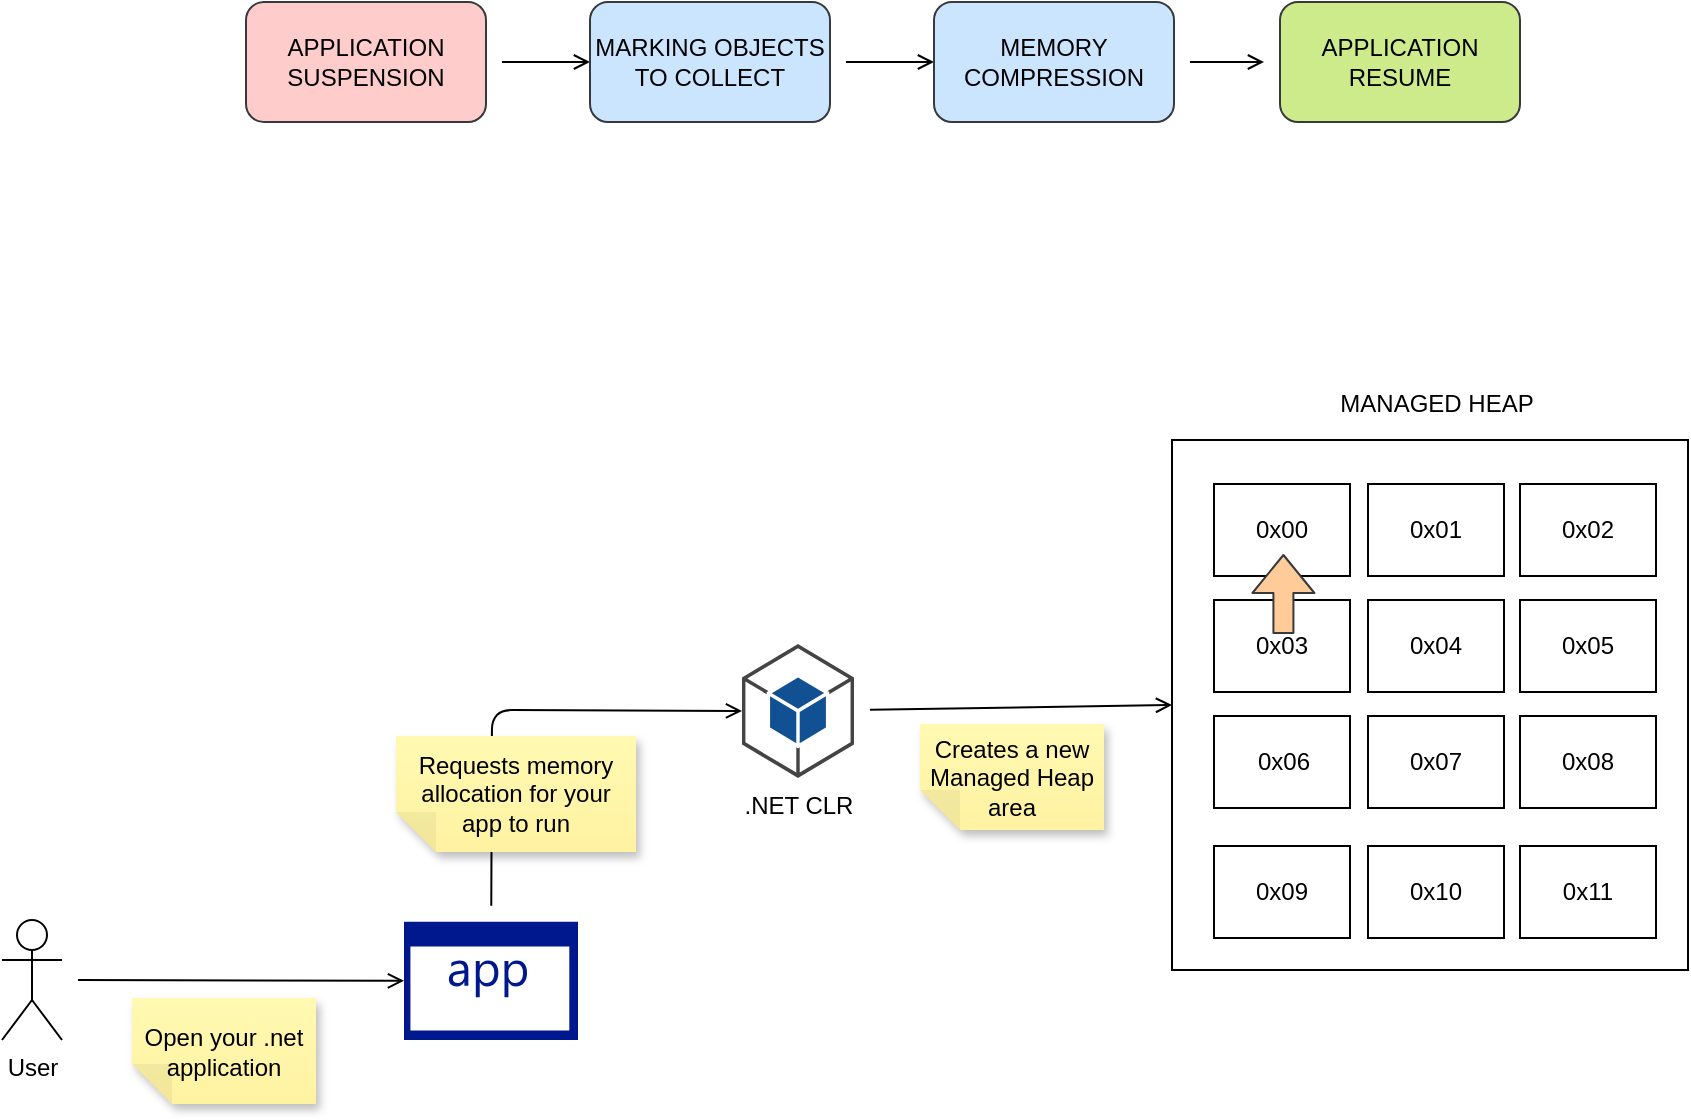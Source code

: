 <mxfile version="20.8.16" type="github">
  <diagram name="Page-1" id="L6RW1Ucdor-18qdTrV9w">
    <mxGraphModel dx="2542" dy="1799" grid="0" gridSize="10" guides="1" tooltips="1" connect="1" arrows="1" fold="1" page="0" pageScale="1" pageWidth="850" pageHeight="1100" math="0" shadow="0">
      <root>
        <mxCell id="0" />
        <mxCell id="1" parent="0" />
        <mxCell id="Q_MiIkE4cjON7g1NegED-39" value="" style="rounded=0;whiteSpace=wrap;html=1;" vertex="1" parent="1">
          <mxGeometry x="-38" y="-800" width="258" height="265" as="geometry" />
        </mxCell>
        <mxCell id="Q_MiIkE4cjON7g1NegED-2" value="" style="verticalLabelPosition=bottom;verticalAlign=top;html=1;shape=mxgraph.basic.rect;fillColor2=none;strokeWidth=1;size=20;indent=5;" vertex="1" parent="1">
          <mxGeometry x="-17" y="-778" width="68" height="46" as="geometry" />
        </mxCell>
        <mxCell id="Q_MiIkE4cjON7g1NegED-3" value="0x00" style="text;html=1;strokeColor=none;fillColor=none;align=center;verticalAlign=middle;whiteSpace=wrap;rounded=0;" vertex="1" parent="1">
          <mxGeometry x="-13" y="-770" width="60" height="30" as="geometry" />
        </mxCell>
        <mxCell id="Q_MiIkE4cjON7g1NegED-4" value="" style="verticalLabelPosition=bottom;verticalAlign=top;html=1;shape=mxgraph.basic.rect;fillColor2=none;strokeWidth=1;size=20;indent=5;" vertex="1" parent="1">
          <mxGeometry x="60" y="-778" width="68" height="46" as="geometry" />
        </mxCell>
        <mxCell id="Q_MiIkE4cjON7g1NegED-5" value="0x01" style="text;html=1;strokeColor=none;fillColor=none;align=center;verticalAlign=middle;whiteSpace=wrap;rounded=0;" vertex="1" parent="1">
          <mxGeometry x="64" y="-770" width="60" height="30" as="geometry" />
        </mxCell>
        <mxCell id="Q_MiIkE4cjON7g1NegED-6" value="" style="verticalLabelPosition=bottom;verticalAlign=top;html=1;shape=mxgraph.basic.rect;fillColor2=none;strokeWidth=1;size=20;indent=5;" vertex="1" parent="1">
          <mxGeometry x="136" y="-778" width="68" height="46" as="geometry" />
        </mxCell>
        <mxCell id="Q_MiIkE4cjON7g1NegED-7" value="0x02" style="text;html=1;strokeColor=none;fillColor=none;align=center;verticalAlign=middle;whiteSpace=wrap;rounded=0;" vertex="1" parent="1">
          <mxGeometry x="140" y="-770" width="60" height="30" as="geometry" />
        </mxCell>
        <mxCell id="Q_MiIkE4cjON7g1NegED-8" value="" style="verticalLabelPosition=bottom;verticalAlign=top;html=1;shape=mxgraph.basic.rect;fillColor2=none;strokeWidth=1;size=20;indent=5;" vertex="1" parent="1">
          <mxGeometry x="-17" y="-720" width="68" height="46" as="geometry" />
        </mxCell>
        <mxCell id="Q_MiIkE4cjON7g1NegED-9" value="0x03" style="text;html=1;strokeColor=none;fillColor=none;align=center;verticalAlign=middle;whiteSpace=wrap;rounded=0;" vertex="1" parent="1">
          <mxGeometry x="-13" y="-712" width="60" height="30" as="geometry" />
        </mxCell>
        <mxCell id="Q_MiIkE4cjON7g1NegED-10" value="" style="verticalLabelPosition=bottom;verticalAlign=top;html=1;shape=mxgraph.basic.rect;fillColor2=none;strokeWidth=1;size=20;indent=5;" vertex="1" parent="1">
          <mxGeometry x="60" y="-720" width="68" height="46" as="geometry" />
        </mxCell>
        <mxCell id="Q_MiIkE4cjON7g1NegED-11" value="0x04" style="text;html=1;strokeColor=none;fillColor=none;align=center;verticalAlign=middle;whiteSpace=wrap;rounded=0;" vertex="1" parent="1">
          <mxGeometry x="64" y="-712" width="60" height="30" as="geometry" />
        </mxCell>
        <mxCell id="Q_MiIkE4cjON7g1NegED-12" value="" style="verticalLabelPosition=bottom;verticalAlign=top;html=1;shape=mxgraph.basic.rect;fillColor2=none;strokeWidth=1;size=20;indent=5;" vertex="1" parent="1">
          <mxGeometry x="136" y="-720" width="68" height="46" as="geometry" />
        </mxCell>
        <mxCell id="Q_MiIkE4cjON7g1NegED-13" value="0x05" style="text;html=1;strokeColor=none;fillColor=none;align=center;verticalAlign=middle;whiteSpace=wrap;rounded=0;" vertex="1" parent="1">
          <mxGeometry x="140" y="-712" width="60" height="30" as="geometry" />
        </mxCell>
        <mxCell id="Q_MiIkE4cjON7g1NegED-14" value="" style="verticalLabelPosition=bottom;verticalAlign=top;html=1;shape=mxgraph.basic.rect;fillColor2=none;strokeWidth=1;size=20;indent=5;" vertex="1" parent="1">
          <mxGeometry x="-17" y="-662" width="68" height="46" as="geometry" />
        </mxCell>
        <mxCell id="Q_MiIkE4cjON7g1NegED-15" value="0x06" style="text;html=1;strokeColor=none;fillColor=none;align=center;verticalAlign=middle;whiteSpace=wrap;rounded=0;" vertex="1" parent="1">
          <mxGeometry x="-12" y="-654" width="60" height="30" as="geometry" />
        </mxCell>
        <mxCell id="Q_MiIkE4cjON7g1NegED-16" value="" style="verticalLabelPosition=bottom;verticalAlign=top;html=1;shape=mxgraph.basic.rect;fillColor2=none;strokeWidth=1;size=20;indent=5;" vertex="1" parent="1">
          <mxGeometry x="60" y="-662" width="68" height="46" as="geometry" />
        </mxCell>
        <mxCell id="Q_MiIkE4cjON7g1NegED-17" value="0x07" style="text;html=1;strokeColor=none;fillColor=none;align=center;verticalAlign=middle;whiteSpace=wrap;rounded=0;" vertex="1" parent="1">
          <mxGeometry x="64" y="-654" width="60" height="30" as="geometry" />
        </mxCell>
        <mxCell id="Q_MiIkE4cjON7g1NegED-18" value="" style="verticalLabelPosition=bottom;verticalAlign=top;html=1;shape=mxgraph.basic.rect;fillColor2=none;strokeWidth=1;size=20;indent=5;" vertex="1" parent="1">
          <mxGeometry x="136" y="-662" width="68" height="46" as="geometry" />
        </mxCell>
        <mxCell id="Q_MiIkE4cjON7g1NegED-19" value="0x08" style="text;html=1;strokeColor=none;fillColor=none;align=center;verticalAlign=middle;whiteSpace=wrap;rounded=0;" vertex="1" parent="1">
          <mxGeometry x="140" y="-654" width="60" height="30" as="geometry" />
        </mxCell>
        <mxCell id="Q_MiIkE4cjON7g1NegED-20" value="" style="verticalLabelPosition=bottom;verticalAlign=top;html=1;shape=mxgraph.basic.rect;fillColor2=none;strokeWidth=1;size=20;indent=5;" vertex="1" parent="1">
          <mxGeometry x="-17" y="-597" width="68" height="46" as="geometry" />
        </mxCell>
        <mxCell id="Q_MiIkE4cjON7g1NegED-21" value="0x09" style="text;html=1;strokeColor=none;fillColor=none;align=center;verticalAlign=middle;whiteSpace=wrap;rounded=0;" vertex="1" parent="1">
          <mxGeometry x="-13" y="-589" width="60" height="30" as="geometry" />
        </mxCell>
        <mxCell id="Q_MiIkE4cjON7g1NegED-22" value="" style="verticalLabelPosition=bottom;verticalAlign=top;html=1;shape=mxgraph.basic.rect;fillColor2=none;strokeWidth=1;size=20;indent=5;" vertex="1" parent="1">
          <mxGeometry x="60" y="-597" width="68" height="46" as="geometry" />
        </mxCell>
        <mxCell id="Q_MiIkE4cjON7g1NegED-23" value="0x10" style="text;html=1;strokeColor=none;fillColor=none;align=center;verticalAlign=middle;whiteSpace=wrap;rounded=0;" vertex="1" parent="1">
          <mxGeometry x="64" y="-589" width="60" height="30" as="geometry" />
        </mxCell>
        <mxCell id="Q_MiIkE4cjON7g1NegED-24" value="" style="verticalLabelPosition=bottom;verticalAlign=top;html=1;shape=mxgraph.basic.rect;fillColor2=none;strokeWidth=1;size=20;indent=5;" vertex="1" parent="1">
          <mxGeometry x="136" y="-597" width="68" height="46" as="geometry" />
        </mxCell>
        <mxCell id="Q_MiIkE4cjON7g1NegED-25" value="0x11" style="text;html=1;strokeColor=none;fillColor=none;align=center;verticalAlign=middle;whiteSpace=wrap;rounded=0;" vertex="1" parent="1">
          <mxGeometry x="140" y="-589" width="60" height="30" as="geometry" />
        </mxCell>
        <mxCell id="Q_MiIkE4cjON7g1NegED-36" style="orthogonalLoop=1;jettySize=auto;html=1;entryX=0;entryY=0.5;entryDx=0;entryDy=0;entryPerimeter=0;endArrow=open;sourcePerimeterSpacing=8;targetPerimeterSpacing=8;" edge="1" parent="1" source="Q_MiIkE4cjON7g1NegED-26" target="Q_MiIkE4cjON7g1NegED-33">
          <mxGeometry relative="1" as="geometry" />
        </mxCell>
        <mxCell id="Q_MiIkE4cjON7g1NegED-26" value="User" style="shape=umlActor;verticalLabelPosition=bottom;verticalAlign=top;html=1;outlineConnect=0;" vertex="1" parent="1">
          <mxGeometry x="-623" y="-560" width="30" height="60" as="geometry" />
        </mxCell>
        <mxCell id="Q_MiIkE4cjON7g1NegED-42" style="edgeStyle=none;orthogonalLoop=1;jettySize=auto;html=1;entryX=0;entryY=0.5;entryDx=0;entryDy=0;endArrow=open;sourcePerimeterSpacing=8;targetPerimeterSpacing=8;" edge="1" parent="1" source="Q_MiIkE4cjON7g1NegED-27" target="Q_MiIkE4cjON7g1NegED-39">
          <mxGeometry relative="1" as="geometry" />
        </mxCell>
        <mxCell id="Q_MiIkE4cjON7g1NegED-27" value=".NET CLR" style="outlineConnect=0;dashed=0;verticalLabelPosition=bottom;verticalAlign=top;align=center;html=1;shape=mxgraph.aws3.android;fillColor=#115193;gradientColor=none;" vertex="1" parent="1">
          <mxGeometry x="-253" y="-698" width="56" height="67" as="geometry" />
        </mxCell>
        <mxCell id="Q_MiIkE4cjON7g1NegED-30" value="Open your .net application" style="shape=note;whiteSpace=wrap;html=1;backgroundOutline=1;fontColor=#000000;darkOpacity=0.05;fillColor=#FFF9B2;strokeColor=none;fillStyle=solid;direction=west;gradientDirection=north;gradientColor=#FFF2A1;shadow=1;size=20;pointerEvents=1;" vertex="1" parent="1">
          <mxGeometry x="-558" y="-521" width="92" height="53" as="geometry" />
        </mxCell>
        <mxCell id="Q_MiIkE4cjON7g1NegED-37" style="edgeStyle=none;orthogonalLoop=1;jettySize=auto;html=1;entryX=0;entryY=0.5;entryDx=0;entryDy=0;entryPerimeter=0;endArrow=open;sourcePerimeterSpacing=8;targetPerimeterSpacing=8;" edge="1" parent="1" source="Q_MiIkE4cjON7g1NegED-33" target="Q_MiIkE4cjON7g1NegED-27">
          <mxGeometry relative="1" as="geometry">
            <Array as="points">
              <mxPoint x="-378" y="-665" />
            </Array>
          </mxGeometry>
        </mxCell>
        <mxCell id="Q_MiIkE4cjON7g1NegED-33" value="" style="sketch=0;aspect=fixed;pointerEvents=1;shadow=0;dashed=0;html=1;strokeColor=none;labelPosition=center;verticalLabelPosition=bottom;verticalAlign=top;align=center;fillColor=#00188D;shape=mxgraph.mscae.enterprise.application" vertex="1" parent="1">
          <mxGeometry x="-422" y="-559.16" width="87" height="59.16" as="geometry" />
        </mxCell>
        <mxCell id="Q_MiIkE4cjON7g1NegED-38" value="Requests memory allocation for your app to run" style="shape=note;whiteSpace=wrap;html=1;backgroundOutline=1;fontColor=#000000;darkOpacity=0.05;fillColor=#FFF9B2;strokeColor=none;fillStyle=solid;direction=west;gradientDirection=north;gradientColor=#FFF2A1;shadow=1;size=20;pointerEvents=1;" vertex="1" parent="1">
          <mxGeometry x="-426" y="-652" width="120" height="58" as="geometry" />
        </mxCell>
        <mxCell id="Q_MiIkE4cjON7g1NegED-40" value="MANAGED HEAP" style="text;html=1;strokeColor=none;fillColor=none;align=center;verticalAlign=middle;whiteSpace=wrap;rounded=0;" vertex="1" parent="1">
          <mxGeometry x="42.5" y="-833" width="103" height="30" as="geometry" />
        </mxCell>
        <mxCell id="Q_MiIkE4cjON7g1NegED-43" value="Creates a new Managed Heap area" style="shape=note;whiteSpace=wrap;html=1;backgroundOutline=1;fontColor=#000000;darkOpacity=0.05;fillColor=#FFF9B2;strokeColor=none;fillStyle=solid;direction=west;gradientDirection=north;gradientColor=#FFF2A1;shadow=1;size=20;pointerEvents=1;" vertex="1" parent="1">
          <mxGeometry x="-164" y="-658" width="92" height="53" as="geometry" />
        </mxCell>
        <mxCell id="Q_MiIkE4cjON7g1NegED-45" value="" style="shape=flexArrow;endArrow=classic;html=1;sourcePerimeterSpacing=8;targetPerimeterSpacing=8;fillColor=#ffcc99;strokeColor=#36393d;" edge="1" parent="1">
          <mxGeometry width="50" height="50" relative="1" as="geometry">
            <mxPoint x="17.71" y="-703" as="sourcePoint" />
            <mxPoint x="17.71" y="-743" as="targetPoint" />
          </mxGeometry>
        </mxCell>
        <mxCell id="Q_MiIkE4cjON7g1NegED-52" style="edgeStyle=none;orthogonalLoop=1;jettySize=auto;html=1;entryX=0;entryY=0.5;entryDx=0;entryDy=0;endArrow=open;sourcePerimeterSpacing=8;targetPerimeterSpacing=8;" edge="1" parent="1" source="Q_MiIkE4cjON7g1NegED-48" target="Q_MiIkE4cjON7g1NegED-49">
          <mxGeometry relative="1" as="geometry" />
        </mxCell>
        <mxCell id="Q_MiIkE4cjON7g1NegED-48" value="APPLICATION SUSPENSION" style="rounded=1;whiteSpace=wrap;html=1;fillColor=#ffcccc;strokeColor=#36393d;" vertex="1" parent="1">
          <mxGeometry x="-501" y="-1019" width="120" height="60" as="geometry" />
        </mxCell>
        <mxCell id="Q_MiIkE4cjON7g1NegED-53" style="edgeStyle=none;orthogonalLoop=1;jettySize=auto;html=1;entryX=0;entryY=0.5;entryDx=0;entryDy=0;endArrow=open;sourcePerimeterSpacing=8;targetPerimeterSpacing=8;" edge="1" parent="1" source="Q_MiIkE4cjON7g1NegED-49" target="Q_MiIkE4cjON7g1NegED-50">
          <mxGeometry relative="1" as="geometry" />
        </mxCell>
        <mxCell id="Q_MiIkE4cjON7g1NegED-49" value="MARKING OBJECTS TO COLLECT" style="rounded=1;whiteSpace=wrap;html=1;fillColor=#cce5ff;strokeColor=#36393d;" vertex="1" parent="1">
          <mxGeometry x="-329" y="-1019" width="120" height="60" as="geometry" />
        </mxCell>
        <mxCell id="Q_MiIkE4cjON7g1NegED-54" style="edgeStyle=none;orthogonalLoop=1;jettySize=auto;html=1;endArrow=open;sourcePerimeterSpacing=8;targetPerimeterSpacing=8;" edge="1" parent="1" source="Q_MiIkE4cjON7g1NegED-50" target="Q_MiIkE4cjON7g1NegED-51">
          <mxGeometry relative="1" as="geometry" />
        </mxCell>
        <mxCell id="Q_MiIkE4cjON7g1NegED-50" value="MEMORY COMPRESSION" style="rounded=1;whiteSpace=wrap;html=1;fillColor=#cce5ff;strokeColor=#36393d;" vertex="1" parent="1">
          <mxGeometry x="-157" y="-1019" width="120" height="60" as="geometry" />
        </mxCell>
        <mxCell id="Q_MiIkE4cjON7g1NegED-51" value="APPLICATION RESUME" style="rounded=1;whiteSpace=wrap;html=1;fillColor=#cdeb8b;strokeColor=#36393d;" vertex="1" parent="1">
          <mxGeometry x="16" y="-1019" width="120" height="60" as="geometry" />
        </mxCell>
      </root>
    </mxGraphModel>
  </diagram>
</mxfile>
